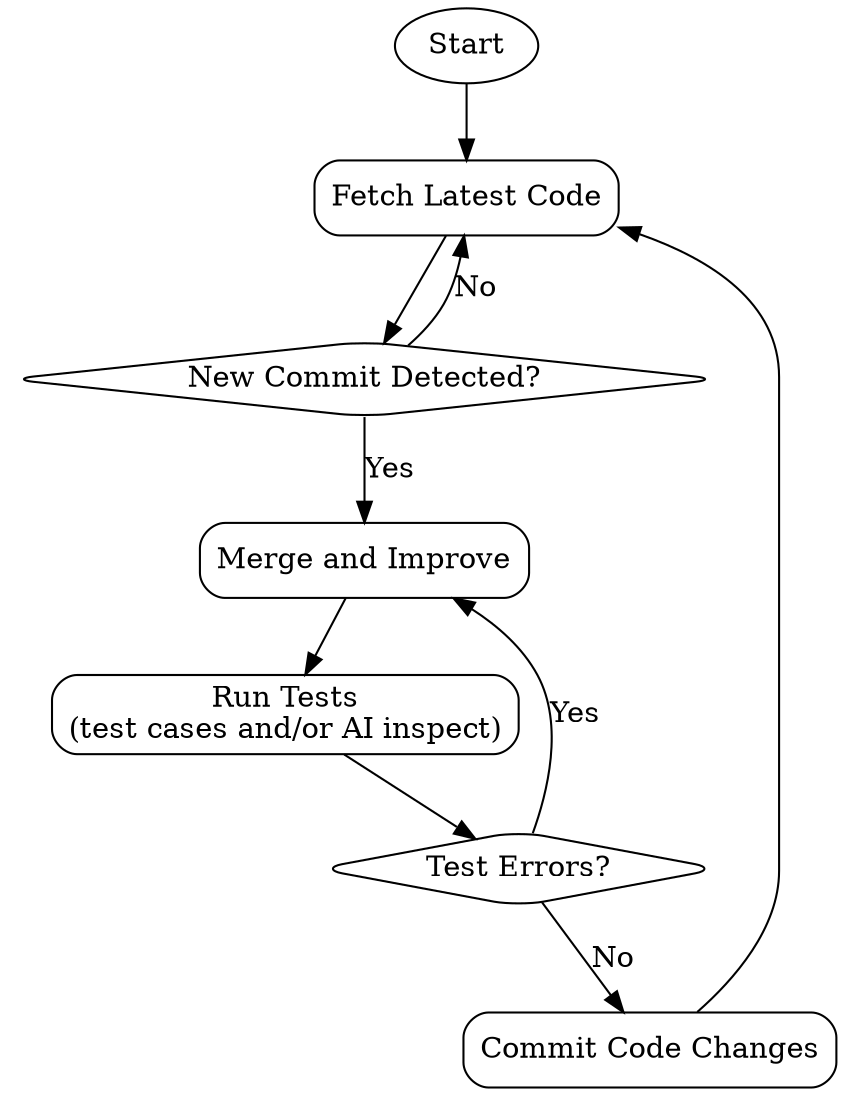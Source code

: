 digraph G {
    rankdir=TB;
    node [shape=box, style="rounded", color="black"];
    edge [color="black", dir=forward];

    start [label="Start", shape=ellipse, color="black"];
    fetchCode [label="Fetch Latest Code"];
    condition [label="New Commit Detected?", shape=diamond];
    mergeImprove [label="Merge and Improve"];
    runTests [label="Run Tests\n(test cases and/or AI inspect)"];
    testErrors [label="Test Errors?", shape=diamond];
    commitCode [label="Commit Code Changes"];

    start -> fetchCode;
    fetchCode -> condition;

    condition -> mergeImprove [label="Yes"];
    mergeImprove -> runTests;
    runTests -> testErrors;
    testErrors -> commitCode [label="No"];
    testErrors -> mergeImprove [label="Yes"];

    commitCode -> fetchCode;
    condition -> fetchCode [label="No", weight=0.1];
}
